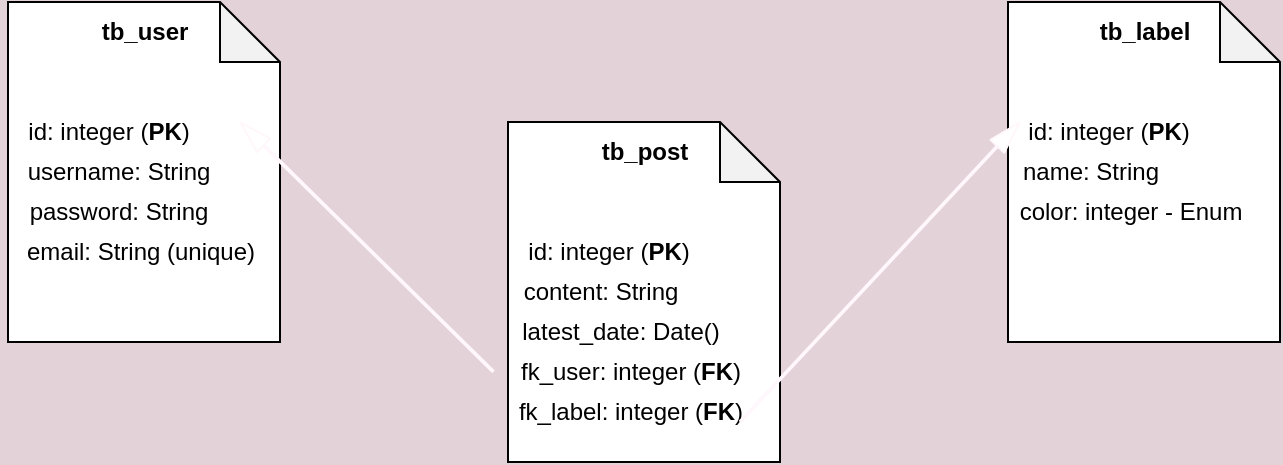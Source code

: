 <mxfile>
    <diagram id="Pwh17KiYS3t1jNNCGKba" name="Page-1">
        <mxGraphModel dx="1971" dy="1440" grid="1" gridSize="10" guides="1" tooltips="1" connect="1" arrows="1" fold="1" page="1" pageScale="1" pageWidth="300" pageHeight="400" background="#E3D3D8" math="0" shadow="0">
            <root>
                <mxCell id="0"/>
                <mxCell id="1" parent="0"/>
                <mxCell id="129" value="" style="shape=note;whiteSpace=wrap;html=1;backgroundOutline=1;darkOpacity=0.05;" parent="1" vertex="1">
                    <mxGeometry x="284" y="270" width="136" height="170" as="geometry"/>
                </mxCell>
                <mxCell id="130" value="tb_user" style="text;html=1;align=center;verticalAlign=middle;resizable=0;points=[];autosize=1;strokeColor=none;fillColor=none;fontStyle=1" parent="1" vertex="1">
                    <mxGeometry x="317" y="270" width="70" height="30" as="geometry"/>
                </mxCell>
                <mxCell id="131" value="username: String" style="text;html=1;align=center;verticalAlign=middle;resizable=0;points=[];autosize=1;strokeColor=none;fillColor=none;" parent="1" vertex="1">
                    <mxGeometry x="284" y="340" width="110" height="30" as="geometry"/>
                </mxCell>
                <mxCell id="132" value="id: integer (&lt;b&gt;PK&lt;/b&gt;)" style="text;html=1;align=center;verticalAlign=middle;resizable=0;points=[];autosize=1;strokeColor=none;fillColor=none;" parent="1" vertex="1">
                    <mxGeometry x="284" y="320" width="100" height="30" as="geometry"/>
                </mxCell>
                <mxCell id="133" value="password: String" style="text;html=1;align=center;verticalAlign=middle;resizable=0;points=[];autosize=1;strokeColor=none;fillColor=none;" parent="1" vertex="1">
                    <mxGeometry x="284" y="360" width="110" height="30" as="geometry"/>
                </mxCell>
                <mxCell id="134" value="email: String (unique)" style="text;html=1;align=center;verticalAlign=middle;resizable=0;points=[];autosize=1;strokeColor=none;fillColor=none;" parent="1" vertex="1">
                    <mxGeometry x="280" y="380" width="140" height="30" as="geometry"/>
                </mxCell>
                <mxCell id="135" value="" style="shape=note;whiteSpace=wrap;html=1;backgroundOutline=1;darkOpacity=0.05;" parent="1" vertex="1">
                    <mxGeometry x="534" y="330" width="136" height="170" as="geometry"/>
                </mxCell>
                <mxCell id="136" value="tb_post" style="text;html=1;align=center;verticalAlign=middle;resizable=0;points=[];autosize=1;strokeColor=none;fillColor=none;fontStyle=1" parent="1" vertex="1">
                    <mxGeometry x="567" y="330" width="70" height="30" as="geometry"/>
                </mxCell>
                <mxCell id="137" value="content: String" style="text;html=1;align=center;verticalAlign=middle;resizable=0;points=[];autosize=1;strokeColor=none;fillColor=none;" parent="1" vertex="1">
                    <mxGeometry x="530" y="400" width="100" height="30" as="geometry"/>
                </mxCell>
                <mxCell id="138" value="id: integer (&lt;b&gt;PK&lt;/b&gt;)" style="text;html=1;align=center;verticalAlign=middle;resizable=0;points=[];autosize=1;strokeColor=none;fillColor=none;" parent="1" vertex="1">
                    <mxGeometry x="534" y="380" width="100" height="30" as="geometry"/>
                </mxCell>
                <mxCell id="139" value="fk_user: integer (&lt;b&gt;FK&lt;/b&gt;)" style="text;html=1;align=center;verticalAlign=middle;resizable=0;points=[];autosize=1;strokeColor=none;fillColor=none;" parent="1" vertex="1">
                    <mxGeometry x="530" y="440" width="130" height="30" as="geometry"/>
                </mxCell>
                <mxCell id="140" value="fk_label: integer (&lt;b&gt;FK&lt;/b&gt;)" style="text;html=1;align=center;verticalAlign=middle;resizable=0;points=[];autosize=1;strokeColor=none;fillColor=none;" parent="1" vertex="1">
                    <mxGeometry x="525" y="460" width="140" height="30" as="geometry"/>
                </mxCell>
                <mxCell id="148" value="" style="shape=note;whiteSpace=wrap;html=1;backgroundOutline=1;darkOpacity=0.05;" parent="1" vertex="1">
                    <mxGeometry x="784" y="270" width="136" height="170" as="geometry"/>
                </mxCell>
                <mxCell id="149" value="tb_label" style="text;html=1;align=center;verticalAlign=middle;resizable=0;points=[];autosize=1;strokeColor=none;fillColor=none;fontStyle=1" parent="1" vertex="1">
                    <mxGeometry x="817" y="270" width="70" height="30" as="geometry"/>
                </mxCell>
                <mxCell id="150" value="name: String" style="text;html=1;align=center;verticalAlign=middle;resizable=0;points=[];autosize=1;strokeColor=none;fillColor=none;" parent="1" vertex="1">
                    <mxGeometry x="780" y="340" width="90" height="30" as="geometry"/>
                </mxCell>
                <mxCell id="151" value="id: integer (&lt;b&gt;PK&lt;/b&gt;)" style="text;html=1;align=center;verticalAlign=middle;resizable=0;points=[];autosize=1;strokeColor=none;fillColor=none;" parent="1" vertex="1">
                    <mxGeometry x="784" y="320" width="100" height="30" as="geometry"/>
                </mxCell>
                <mxCell id="152" value="color: integer - Enum" style="text;html=1;align=center;verticalAlign=middle;resizable=0;points=[];autosize=1;strokeColor=none;fillColor=none;" parent="1" vertex="1">
                    <mxGeometry x="780" y="360" width="130" height="30" as="geometry"/>
                </mxCell>
                <mxCell id="158" value="" style="shape=flexArrow;endArrow=classic;html=1;strokeColor=#FFF7FB;fillColor=#FFFFFF;width=0.833;endSize=5.038;endWidth=7.569;exitX=-0.025;exitY=0.497;exitDx=0;exitDy=0;exitPerimeter=0;" parent="1" source="139" edge="1">
                    <mxGeometry width="50" height="50" relative="1" as="geometry">
                        <mxPoint x="450" y="400" as="sourcePoint"/>
                        <mxPoint x="400" y="330" as="targetPoint"/>
                    </mxGeometry>
                </mxCell>
                <mxCell id="160" value="" style="shape=flexArrow;endArrow=classic;html=1;strokeColor=#FFF7FB;fillColor=#FFFFFF;width=0.833;endSize=5.038;endWidth=7.569;" parent="1" edge="1">
                    <mxGeometry width="50" height="50" relative="1" as="geometry">
                        <mxPoint x="650" y="480" as="sourcePoint"/>
                        <mxPoint x="790" y="330" as="targetPoint"/>
                    </mxGeometry>
                </mxCell>
                <mxCell id="161" value="latest_date: Date()" style="text;html=1;align=center;verticalAlign=middle;resizable=0;points=[];autosize=1;strokeColor=none;fillColor=none;" parent="1" vertex="1">
                    <mxGeometry x="530" y="420" width="120" height="30" as="geometry"/>
                </mxCell>
            </root>
        </mxGraphModel>
    </diagram>
</mxfile>